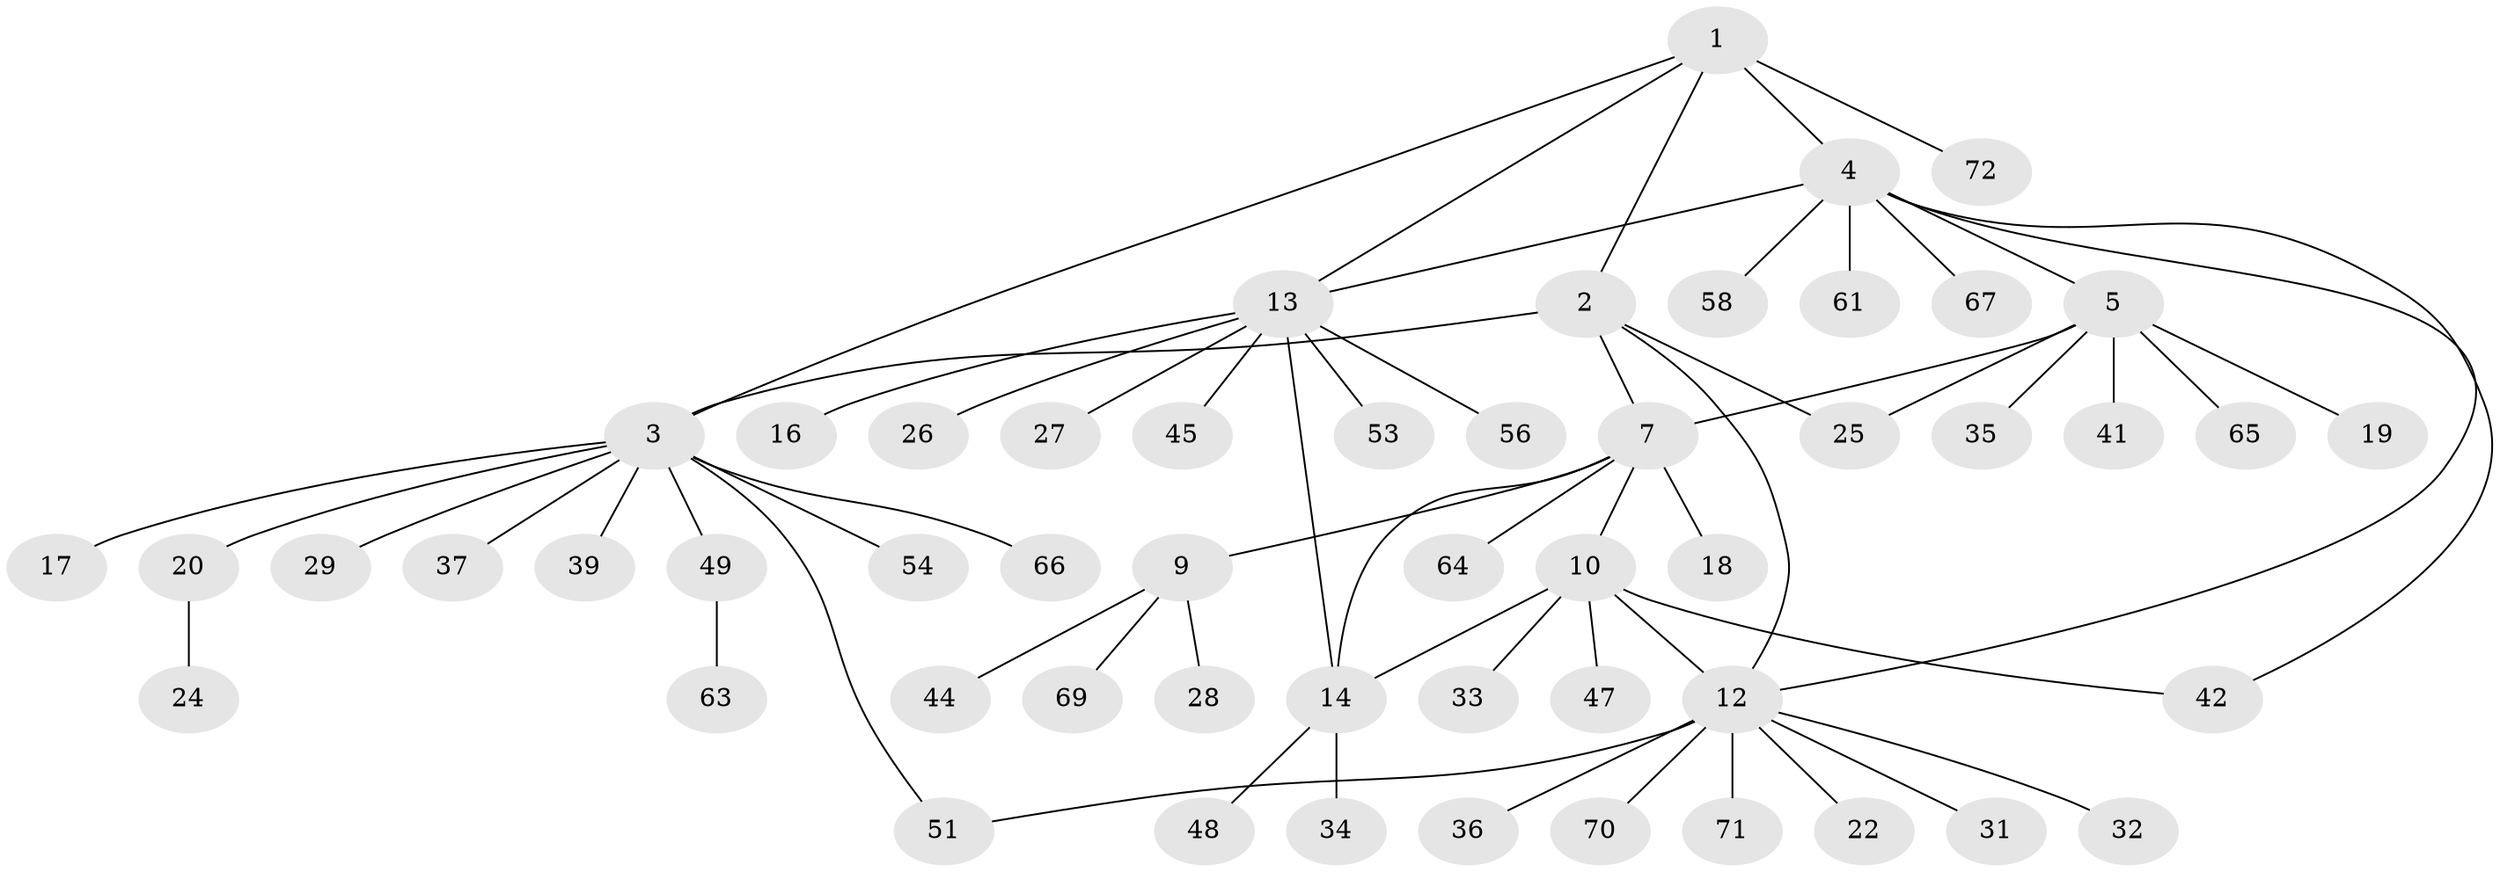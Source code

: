 // Generated by graph-tools (version 1.1) at 2025/52/02/27/25 19:52:17]
// undirected, 53 vertices, 62 edges
graph export_dot {
graph [start="1"]
  node [color=gray90,style=filled];
  1 [super="+38"];
  2;
  3 [super="+62"];
  4 [super="+6"];
  5 [super="+43"];
  7 [super="+8"];
  9 [super="+21"];
  10 [super="+11"];
  12 [super="+23"];
  13 [super="+15"];
  14 [super="+60"];
  16;
  17;
  18;
  19 [super="+55"];
  20 [super="+50"];
  22;
  24;
  25 [super="+59"];
  26;
  27;
  28 [super="+30"];
  29;
  31 [super="+52"];
  32;
  33;
  34;
  35;
  36;
  37 [super="+40"];
  39;
  41;
  42 [super="+46"];
  44 [super="+68"];
  45;
  47;
  48;
  49 [super="+57"];
  51;
  53;
  54;
  56;
  58;
  61;
  63;
  64;
  65;
  66;
  67;
  69;
  70;
  71;
  72;
  1 -- 2;
  1 -- 3;
  1 -- 13;
  1 -- 72;
  1 -- 4 [weight=2];
  2 -- 3;
  2 -- 7;
  2 -- 12;
  2 -- 25;
  3 -- 17;
  3 -- 20;
  3 -- 29;
  3 -- 37;
  3 -- 39;
  3 -- 49;
  3 -- 51;
  3 -- 54;
  3 -- 66;
  4 -- 5 [weight=2];
  4 -- 42;
  4 -- 13;
  4 -- 67;
  4 -- 58;
  4 -- 12;
  4 -- 61;
  5 -- 7;
  5 -- 19;
  5 -- 25;
  5 -- 35;
  5 -- 41;
  5 -- 65;
  7 -- 9 [weight=2];
  7 -- 18;
  7 -- 64;
  7 -- 10;
  7 -- 14;
  9 -- 28;
  9 -- 44;
  9 -- 69;
  10 -- 12 [weight=2];
  10 -- 42;
  10 -- 47;
  10 -- 33;
  10 -- 14;
  12 -- 22;
  12 -- 31;
  12 -- 32;
  12 -- 36;
  12 -- 51;
  12 -- 70;
  12 -- 71;
  13 -- 14 [weight=2];
  13 -- 16;
  13 -- 26;
  13 -- 27;
  13 -- 53;
  13 -- 45;
  13 -- 56;
  14 -- 34;
  14 -- 48;
  20 -- 24;
  49 -- 63;
}
